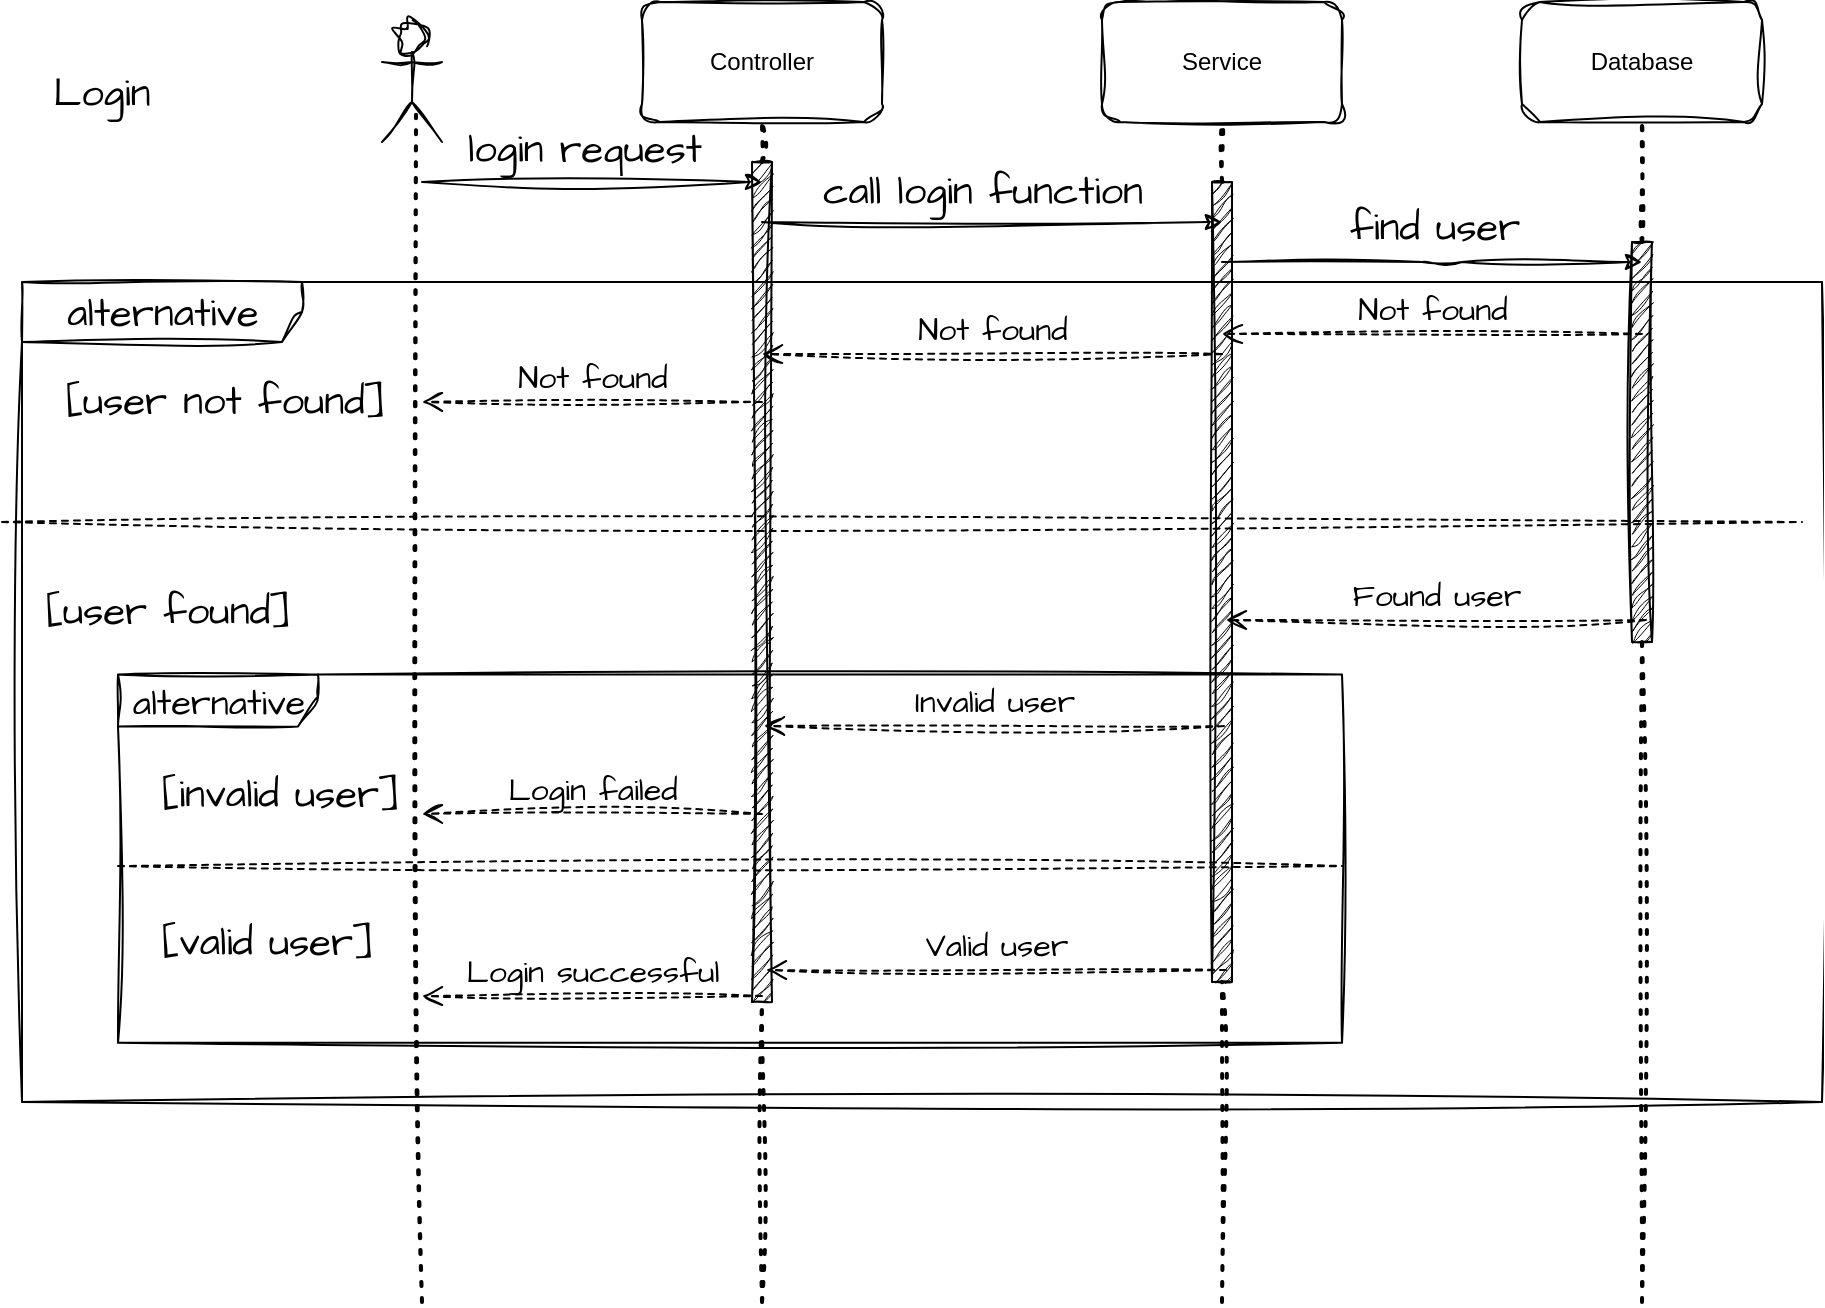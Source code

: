 <mxfile version="20.8.20" type="github">
  <diagram name="Trang-1" id="qwGFDeOK4QZIpYLI3crV">
    <mxGraphModel dx="1690" dy="573" grid="1" gridSize="10" guides="1" tooltips="1" connect="1" arrows="1" fold="1" page="0" pageScale="1" pageWidth="850" pageHeight="1100" math="0" shadow="0">
      <root>
        <mxCell id="0" />
        <mxCell id="1" parent="0" />
        <mxCell id="1ESy2Zf2ZcqCopH3Yhw8-1" value="" style="shape=umlActor;verticalLabelPosition=bottom;verticalAlign=top;html=1;labelBackgroundColor=none;rounded=1;sketch=1;curveFitting=1;jiggle=2;" parent="1" vertex="1">
          <mxGeometry x="20" y="120" width="30" height="60" as="geometry" />
        </mxCell>
        <mxCell id="1ESy2Zf2ZcqCopH3Yhw8-2" value="Controller" style="rounded=1;whiteSpace=wrap;html=1;labelBackgroundColor=none;sketch=1;curveFitting=1;jiggle=2;" parent="1" vertex="1">
          <mxGeometry x="150" y="110" width="120" height="60" as="geometry" />
        </mxCell>
        <mxCell id="1ESy2Zf2ZcqCopH3Yhw8-3" value="Service" style="rounded=1;whiteSpace=wrap;html=1;labelBackgroundColor=none;sketch=1;curveFitting=1;jiggle=2;" parent="1" vertex="1">
          <mxGeometry x="380" y="110" width="120" height="60" as="geometry" />
        </mxCell>
        <mxCell id="1ESy2Zf2ZcqCopH3Yhw8-4" value="Database" style="rounded=1;whiteSpace=wrap;html=1;labelBackgroundColor=none;sketch=1;curveFitting=1;jiggle=2;" parent="1" vertex="1">
          <mxGeometry x="590" y="110" width="120" height="60" as="geometry" />
        </mxCell>
        <mxCell id="1ESy2Zf2ZcqCopH3Yhw8-6" value="Login" style="text;html=1;strokeColor=none;fillColor=none;align=center;verticalAlign=middle;whiteSpace=wrap;rounded=0;fontSize=20;fontFamily=Architects Daughter;" parent="1" vertex="1">
          <mxGeometry x="-150" y="140" width="60" height="30" as="geometry" />
        </mxCell>
        <mxCell id="1ESy2Zf2ZcqCopH3Yhw8-9" value="" style="endArrow=none;dashed=1;html=1;dashPattern=1 3;strokeWidth=2;rounded=1;sketch=1;hachureGap=4;jiggle=2;curveFitting=1;fontFamily=Architects Daughter;fontSource=https%3A%2F%2Ffonts.googleapis.com%2Fcss%3Ffamily%3DArchitects%2BDaughter;fontSize=16;entryX=0.567;entryY=0.772;entryDx=0;entryDy=0;entryPerimeter=0;" parent="1" target="1ESy2Zf2ZcqCopH3Yhw8-1" edge="1">
          <mxGeometry width="50" height="50" relative="1" as="geometry">
            <mxPoint x="40" y="760" as="sourcePoint" />
            <mxPoint x="360" y="290" as="targetPoint" />
          </mxGeometry>
        </mxCell>
        <mxCell id="1ESy2Zf2ZcqCopH3Yhw8-10" value="" style="endArrow=none;dashed=1;html=1;dashPattern=1 3;strokeWidth=2;rounded=1;sketch=1;hachureGap=4;jiggle=2;curveFitting=1;fontFamily=Architects Daughter;fontSource=https%3A%2F%2Ffonts.googleapis.com%2Fcss%3Ffamily%3DArchitects%2BDaughter;fontSize=16;entryX=0.5;entryY=1;entryDx=0;entryDy=0;startArrow=none;" parent="1" target="1ESy2Zf2ZcqCopH3Yhw8-2" edge="1" source="TjOWpCfylQz2y79BWI_u-17">
          <mxGeometry width="50" height="50" relative="1" as="geometry">
            <mxPoint x="210" y="760" as="sourcePoint" />
            <mxPoint x="47" y="176" as="targetPoint" />
          </mxGeometry>
        </mxCell>
        <mxCell id="1ESy2Zf2ZcqCopH3Yhw8-11" value="" style="endArrow=none;dashed=1;html=1;dashPattern=1 3;strokeWidth=2;rounded=1;sketch=1;hachureGap=4;jiggle=2;curveFitting=1;fontFamily=Architects Daughter;fontSource=https%3A%2F%2Ffonts.googleapis.com%2Fcss%3Ffamily%3DArchitects%2BDaughter;fontSize=16;entryX=0.5;entryY=1;entryDx=0;entryDy=0;startArrow=none;" parent="1" target="1ESy2Zf2ZcqCopH3Yhw8-3" edge="1" source="TjOWpCfylQz2y79BWI_u-19">
          <mxGeometry width="50" height="50" relative="1" as="geometry">
            <mxPoint x="440" y="760" as="sourcePoint" />
            <mxPoint x="57" y="186" as="targetPoint" />
          </mxGeometry>
        </mxCell>
        <mxCell id="1ESy2Zf2ZcqCopH3Yhw8-12" value="" style="endArrow=none;dashed=1;html=1;dashPattern=1 3;strokeWidth=2;rounded=1;sketch=1;hachureGap=4;jiggle=2;curveFitting=1;fontFamily=Architects Daughter;fontSource=https%3A%2F%2Ffonts.googleapis.com%2Fcss%3Ffamily%3DArchitects%2BDaughter;fontSize=16;entryX=0.5;entryY=1;entryDx=0;entryDy=0;startArrow=none;" parent="1" target="1ESy2Zf2ZcqCopH3Yhw8-4" edge="1" source="TjOWpCfylQz2y79BWI_u-16">
          <mxGeometry width="50" height="50" relative="1" as="geometry">
            <mxPoint x="650" y="760" as="sourcePoint" />
            <mxPoint x="67" y="196" as="targetPoint" />
          </mxGeometry>
        </mxCell>
        <mxCell id="1ESy2Zf2ZcqCopH3Yhw8-13" value="" style="endArrow=classic;html=1;rounded=1;sketch=1;hachureGap=4;jiggle=2;curveFitting=1;fontFamily=Architects Daughter;fontSource=https%3A%2F%2Ffonts.googleapis.com%2Fcss%3Ffamily%3DArchitects%2BDaughter;fontSize=16;" parent="1" edge="1">
          <mxGeometry width="50" height="50" relative="1" as="geometry">
            <mxPoint x="40" y="200" as="sourcePoint" />
            <mxPoint x="210" y="200" as="targetPoint" />
          </mxGeometry>
        </mxCell>
        <mxCell id="1ESy2Zf2ZcqCopH3Yhw8-14" value="login request" style="edgeLabel;html=1;align=center;verticalAlign=middle;resizable=0;points=[];fontSize=20;fontFamily=Architects Daughter;" parent="1ESy2Zf2ZcqCopH3Yhw8-13" vertex="1" connectable="0">
          <mxGeometry x="-0.195" y="-5" relative="1" as="geometry">
            <mxPoint x="12" y="-22" as="offset" />
          </mxGeometry>
        </mxCell>
        <mxCell id="1ESy2Zf2ZcqCopH3Yhw8-15" value="" style="endArrow=classic;html=1;rounded=1;sketch=1;hachureGap=4;jiggle=2;curveFitting=1;fontFamily=Architects Daughter;fontSource=https%3A%2F%2Ffonts.googleapis.com%2Fcss%3Ffamily%3DArchitects%2BDaughter;fontSize=16;" parent="1" edge="1">
          <mxGeometry width="50" height="50" relative="1" as="geometry">
            <mxPoint x="210" y="220" as="sourcePoint" />
            <mxPoint x="440" y="220" as="targetPoint" />
          </mxGeometry>
        </mxCell>
        <mxCell id="1ESy2Zf2ZcqCopH3Yhw8-17" value="call login function" style="edgeLabel;html=1;align=center;verticalAlign=middle;resizable=0;points=[];fontSize=20;fontFamily=Architects Daughter;" parent="1ESy2Zf2ZcqCopH3Yhw8-15" vertex="1" connectable="0">
          <mxGeometry x="-0.127" y="1" relative="1" as="geometry">
            <mxPoint x="9" y="-15" as="offset" />
          </mxGeometry>
        </mxCell>
        <mxCell id="1ESy2Zf2ZcqCopH3Yhw8-16" value="" style="endArrow=classic;html=1;rounded=1;sketch=1;hachureGap=4;jiggle=2;curveFitting=1;fontFamily=Architects Daughter;fontSource=https%3A%2F%2Ffonts.googleapis.com%2Fcss%3Ffamily%3DArchitects%2BDaughter;fontSize=16;" parent="1" edge="1">
          <mxGeometry width="50" height="50" relative="1" as="geometry">
            <mxPoint x="440" y="240" as="sourcePoint" />
            <mxPoint x="650" y="240" as="targetPoint" />
            <Array as="points">
              <mxPoint x="550" y="240" />
            </Array>
          </mxGeometry>
        </mxCell>
        <mxCell id="1ESy2Zf2ZcqCopH3Yhw8-18" value="find user" style="edgeLabel;html=1;align=center;verticalAlign=middle;resizable=0;points=[];fontSize=20;fontFamily=Architects Daughter;" parent="1ESy2Zf2ZcqCopH3Yhw8-16" vertex="1" connectable="0">
          <mxGeometry x="-0.072" y="-3" relative="1" as="geometry">
            <mxPoint x="8" y="-21" as="offset" />
          </mxGeometry>
        </mxCell>
        <mxCell id="1ESy2Zf2ZcqCopH3Yhw8-20" value="Not found" style="endArrow=open;startArrow=none;endFill=0;startFill=0;endSize=8;html=1;verticalAlign=bottom;dashed=1;labelBackgroundColor=none;rounded=1;sketch=1;hachureGap=4;jiggle=2;curveFitting=1;fontFamily=Architects Daughter;fontSource=https%3A%2F%2Ffonts.googleapis.com%2Fcss%3Ffamily%3DArchitects%2BDaughter;fontSize=16;" parent="1" edge="1">
          <mxGeometry width="160" relative="1" as="geometry">
            <mxPoint x="650" y="276" as="sourcePoint" />
            <mxPoint x="440" y="276" as="targetPoint" />
            <mxPoint as="offset" />
          </mxGeometry>
        </mxCell>
        <mxCell id="TjOWpCfylQz2y79BWI_u-1" value="Not found" style="endArrow=open;startArrow=none;endFill=0;startFill=0;endSize=8;html=1;verticalAlign=bottom;dashed=1;labelBackgroundColor=none;rounded=1;sketch=1;hachureGap=4;jiggle=2;curveFitting=1;fontFamily=Architects Daughter;fontSource=https%3A%2F%2Ffonts.googleapis.com%2Fcss%3Ffamily%3DArchitects%2BDaughter;fontSize=16;" edge="1" parent="1">
          <mxGeometry width="160" relative="1" as="geometry">
            <mxPoint x="440" y="286" as="sourcePoint" />
            <mxPoint x="210" y="286" as="targetPoint" />
            <mxPoint as="offset" />
          </mxGeometry>
        </mxCell>
        <mxCell id="TjOWpCfylQz2y79BWI_u-2" value="Not found" style="endArrow=open;startArrow=none;endFill=0;startFill=0;endSize=8;html=1;verticalAlign=bottom;dashed=1;labelBackgroundColor=none;rounded=1;sketch=1;hachureGap=4;jiggle=2;curveFitting=1;fontFamily=Architects Daughter;fontSource=https%3A%2F%2Ffonts.googleapis.com%2Fcss%3Ffamily%3DArchitects%2BDaughter;fontSize=16;" edge="1" parent="1">
          <mxGeometry width="160" relative="1" as="geometry">
            <mxPoint x="210" y="310" as="sourcePoint" />
            <mxPoint x="40" y="310" as="targetPoint" />
            <mxPoint as="offset" />
          </mxGeometry>
        </mxCell>
        <mxCell id="TjOWpCfylQz2y79BWI_u-3" value="alternative" style="shape=umlFrame;tabWidth=110;tabHeight=30;tabPosition=left;html=1;boundedLbl=1;labelInHeader=1;width=140;height=30;sketch=1;hachureGap=4;jiggle=2;curveFitting=1;fontFamily=Architects Daughter;fontSource=https%3A%2F%2Ffonts.googleapis.com%2Fcss%3Ffamily%3DArchitects%2BDaughter;fontSize=20;" vertex="1" parent="1">
          <mxGeometry x="-160" y="250" width="900" height="410" as="geometry" />
        </mxCell>
        <mxCell id="TjOWpCfylQz2y79BWI_u-4" value="[user not found]" style="text;fontSize=20;fontFamily=Architects Daughter;" vertex="1" parent="TjOWpCfylQz2y79BWI_u-3">
          <mxGeometry width="100" height="20" relative="1" as="geometry">
            <mxPoint x="20" y="40" as="offset" />
          </mxGeometry>
        </mxCell>
        <mxCell id="TjOWpCfylQz2y79BWI_u-5" value="[user found]" style="line;strokeWidth=1;dashed=1;labelPosition=center;verticalLabelPosition=bottom;align=left;verticalAlign=top;spacingLeft=20;spacingTop=15;sketch=1;hachureGap=4;jiggle=2;curveFitting=1;fontFamily=Architects Daughter;fontSource=https%3A%2F%2Ffonts.googleapis.com%2Fcss%3Ffamily%3DArchitects%2BDaughter;fontSize=20;" vertex="1" parent="TjOWpCfylQz2y79BWI_u-3">
          <mxGeometry x="-10" y="110" width="900" height="20" as="geometry" />
        </mxCell>
        <mxCell id="TjOWpCfylQz2y79BWI_u-10" value="&lt;font style=&quot;font-size: 18px;&quot;&gt;alternative&lt;/font&gt;" style="shape=umlFrame;tabWidth=110;tabHeight=30;tabPosition=left;html=1;boundedLbl=1;labelInHeader=1;width=100;height=26;sketch=1;hachureGap=4;jiggle=2;curveFitting=1;fontFamily=Architects Daughter;fontSource=https%3A%2F%2Ffonts.googleapis.com%2Fcss%3Ffamily%3DArchitects%2BDaughter;fontSize=20;" vertex="1" parent="TjOWpCfylQz2y79BWI_u-3">
          <mxGeometry x="48" y="196.28" width="612" height="184.15" as="geometry" />
        </mxCell>
        <mxCell id="TjOWpCfylQz2y79BWI_u-11" value="[invalid user]" style="text;fontSize=20;fontFamily=Architects Daughter;" vertex="1" parent="TjOWpCfylQz2y79BWI_u-10">
          <mxGeometry width="100" height="20" relative="1" as="geometry">
            <mxPoint x="20" y="40" as="offset" />
          </mxGeometry>
        </mxCell>
        <mxCell id="TjOWpCfylQz2y79BWI_u-12" value="[valid user]" style="line;strokeWidth=1;dashed=1;labelPosition=center;verticalLabelPosition=bottom;align=left;verticalAlign=top;spacingLeft=20;spacingTop=15;sketch=1;hachureGap=4;jiggle=2;curveFitting=1;fontFamily=Architects Daughter;fontSource=https%3A%2F%2Ffonts.googleapis.com%2Fcss%3Ffamily%3DArchitects%2BDaughter;fontSize=20;" vertex="1" parent="TjOWpCfylQz2y79BWI_u-10">
          <mxGeometry y="92.075" width="612" height="7.366" as="geometry" />
        </mxCell>
        <mxCell id="TjOWpCfylQz2y79BWI_u-7" value="Found user" style="endArrow=open;startArrow=none;endFill=0;startFill=0;endSize=8;html=1;verticalAlign=bottom;dashed=1;labelBackgroundColor=none;rounded=1;sketch=1;hachureGap=4;jiggle=2;curveFitting=1;fontFamily=Architects Daughter;fontSource=https%3A%2F%2Ffonts.googleapis.com%2Fcss%3Ffamily%3DArchitects%2BDaughter;fontSize=16;" edge="1" parent="1">
          <mxGeometry width="160" relative="1" as="geometry">
            <mxPoint x="652" y="419" as="sourcePoint" />
            <mxPoint x="442" y="419" as="targetPoint" />
            <mxPoint as="offset" />
          </mxGeometry>
        </mxCell>
        <mxCell id="TjOWpCfylQz2y79BWI_u-8" value="Invalid user" style="endArrow=open;startArrow=none;endFill=0;startFill=0;endSize=8;html=1;verticalAlign=bottom;dashed=1;labelBackgroundColor=none;rounded=1;sketch=1;hachureGap=4;jiggle=2;curveFitting=1;fontFamily=Architects Daughter;fontSource=https%3A%2F%2Ffonts.googleapis.com%2Fcss%3Ffamily%3DArchitects%2BDaughter;fontSize=16;" edge="1" parent="1">
          <mxGeometry width="160" relative="1" as="geometry">
            <mxPoint x="441" y="472" as="sourcePoint" />
            <mxPoint x="211" y="472" as="targetPoint" />
            <mxPoint as="offset" />
          </mxGeometry>
        </mxCell>
        <mxCell id="TjOWpCfylQz2y79BWI_u-9" value="Login failed" style="endArrow=open;startArrow=none;endFill=0;startFill=0;endSize=8;html=1;verticalAlign=bottom;dashed=1;labelBackgroundColor=none;rounded=1;sketch=1;hachureGap=4;jiggle=2;curveFitting=1;fontFamily=Architects Daughter;fontSource=https%3A%2F%2Ffonts.googleapis.com%2Fcss%3Ffamily%3DArchitects%2BDaughter;fontSize=16;" edge="1" parent="1">
          <mxGeometry width="160" relative="1" as="geometry">
            <mxPoint x="210" y="516" as="sourcePoint" />
            <mxPoint x="40" y="516" as="targetPoint" />
            <mxPoint as="offset" />
          </mxGeometry>
        </mxCell>
        <mxCell id="TjOWpCfylQz2y79BWI_u-13" value="Valid user" style="endArrow=open;startArrow=none;endFill=0;startFill=0;endSize=8;html=1;verticalAlign=bottom;dashed=1;labelBackgroundColor=none;rounded=1;sketch=1;hachureGap=4;jiggle=2;curveFitting=1;fontFamily=Architects Daughter;fontSource=https%3A%2F%2Ffonts.googleapis.com%2Fcss%3Ffamily%3DArchitects%2BDaughter;fontSize=16;" edge="1" parent="1">
          <mxGeometry width="160" relative="1" as="geometry">
            <mxPoint x="442" y="594" as="sourcePoint" />
            <mxPoint x="212" y="594" as="targetPoint" />
            <mxPoint as="offset" />
          </mxGeometry>
        </mxCell>
        <mxCell id="TjOWpCfylQz2y79BWI_u-14" value="Login successful" style="endArrow=open;startArrow=none;endFill=0;startFill=0;endSize=8;html=1;verticalAlign=bottom;dashed=1;labelBackgroundColor=none;rounded=1;sketch=1;hachureGap=4;jiggle=2;curveFitting=1;fontFamily=Architects Daughter;fontSource=https%3A%2F%2Ffonts.googleapis.com%2Fcss%3Ffamily%3DArchitects%2BDaughter;fontSize=16;" edge="1" parent="1">
          <mxGeometry width="160" relative="1" as="geometry">
            <mxPoint x="210" y="607" as="sourcePoint" />
            <mxPoint x="40" y="607" as="targetPoint" />
            <mxPoint as="offset" />
          </mxGeometry>
        </mxCell>
        <mxCell id="TjOWpCfylQz2y79BWI_u-18" value="" style="endArrow=none;dashed=1;html=1;dashPattern=1 3;strokeWidth=2;rounded=1;sketch=1;hachureGap=4;jiggle=2;curveFitting=1;fontFamily=Architects Daughter;fontSource=https%3A%2F%2Ffonts.googleapis.com%2Fcss%3Ffamily%3DArchitects%2BDaughter;fontSize=16;entryX=0.5;entryY=1;entryDx=0;entryDy=0;" edge="1" parent="1" target="TjOWpCfylQz2y79BWI_u-17">
          <mxGeometry width="50" height="50" relative="1" as="geometry">
            <mxPoint x="210" y="760" as="sourcePoint" />
            <mxPoint x="210" y="170" as="targetPoint" />
          </mxGeometry>
        </mxCell>
        <mxCell id="TjOWpCfylQz2y79BWI_u-17" value="" style="html=1;points=[];perimeter=orthogonalPerimeter;fillColor=strokeColor;sketch=1;hachureGap=4;jiggle=2;curveFitting=1;fontFamily=Architects Daughter;fontSource=https%3A%2F%2Ffonts.googleapis.com%2Fcss%3Ffamily%3DArchitects%2BDaughter;fontSize=18;" vertex="1" parent="1">
          <mxGeometry x="205" y="190" width="10" height="420" as="geometry" />
        </mxCell>
        <mxCell id="TjOWpCfylQz2y79BWI_u-20" value="" style="endArrow=none;dashed=1;html=1;dashPattern=1 3;strokeWidth=2;rounded=1;sketch=1;hachureGap=4;jiggle=2;curveFitting=1;fontFamily=Architects Daughter;fontSource=https%3A%2F%2Ffonts.googleapis.com%2Fcss%3Ffamily%3DArchitects%2BDaughter;fontSize=16;entryX=0.5;entryY=1;entryDx=0;entryDy=0;" edge="1" parent="1" target="TjOWpCfylQz2y79BWI_u-19">
          <mxGeometry width="50" height="50" relative="1" as="geometry">
            <mxPoint x="440" y="760" as="sourcePoint" />
            <mxPoint x="440" y="170" as="targetPoint" />
          </mxGeometry>
        </mxCell>
        <mxCell id="TjOWpCfylQz2y79BWI_u-19" value="" style="html=1;points=[];perimeter=orthogonalPerimeter;fillColor=strokeColor;sketch=1;hachureGap=4;jiggle=2;curveFitting=1;fontFamily=Architects Daughter;fontSource=https%3A%2F%2Ffonts.googleapis.com%2Fcss%3Ffamily%3DArchitects%2BDaughter;fontSize=18;" vertex="1" parent="1">
          <mxGeometry x="435" y="200" width="10" height="400" as="geometry" />
        </mxCell>
        <mxCell id="TjOWpCfylQz2y79BWI_u-22" value="" style="endArrow=none;dashed=1;html=1;dashPattern=1 3;strokeWidth=2;rounded=1;sketch=1;hachureGap=4;jiggle=2;curveFitting=1;fontFamily=Architects Daughter;fontSource=https%3A%2F%2Ffonts.googleapis.com%2Fcss%3Ffamily%3DArchitects%2BDaughter;fontSize=16;entryX=0.5;entryY=1;entryDx=0;entryDy=0;" edge="1" parent="1" target="TjOWpCfylQz2y79BWI_u-16">
          <mxGeometry width="50" height="50" relative="1" as="geometry">
            <mxPoint x="650" y="760" as="sourcePoint" />
            <mxPoint x="650" y="170" as="targetPoint" />
          </mxGeometry>
        </mxCell>
        <mxCell id="TjOWpCfylQz2y79BWI_u-16" value="" style="html=1;points=[];perimeter=orthogonalPerimeter;fillColor=strokeColor;sketch=1;hachureGap=4;jiggle=2;curveFitting=1;fontFamily=Architects Daughter;fontSource=https%3A%2F%2Ffonts.googleapis.com%2Fcss%3Ffamily%3DArchitects%2BDaughter;fontSize=18;" vertex="1" parent="1">
          <mxGeometry x="645" y="230" width="10" height="200" as="geometry" />
        </mxCell>
      </root>
    </mxGraphModel>
  </diagram>
</mxfile>
